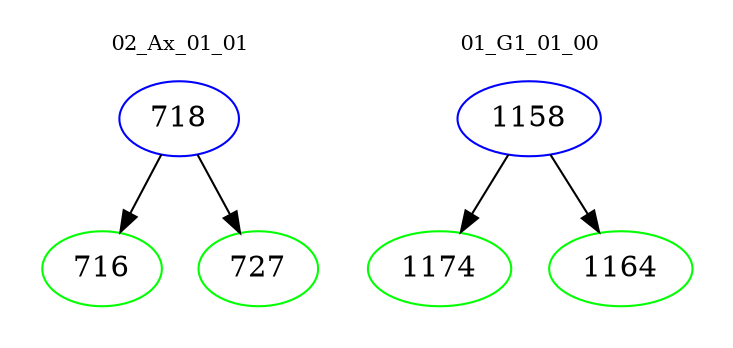 digraph{
subgraph cluster_0 {
color = white
label = "02_Ax_01_01";
fontsize=10;
T0_718 [label="718", color="blue"]
T0_718 -> T0_716 [color="black"]
T0_716 [label="716", color="green"]
T0_718 -> T0_727 [color="black"]
T0_727 [label="727", color="green"]
}
subgraph cluster_1 {
color = white
label = "01_G1_01_00";
fontsize=10;
T1_1158 [label="1158", color="blue"]
T1_1158 -> T1_1174 [color="black"]
T1_1174 [label="1174", color="green"]
T1_1158 -> T1_1164 [color="black"]
T1_1164 [label="1164", color="green"]
}
}
